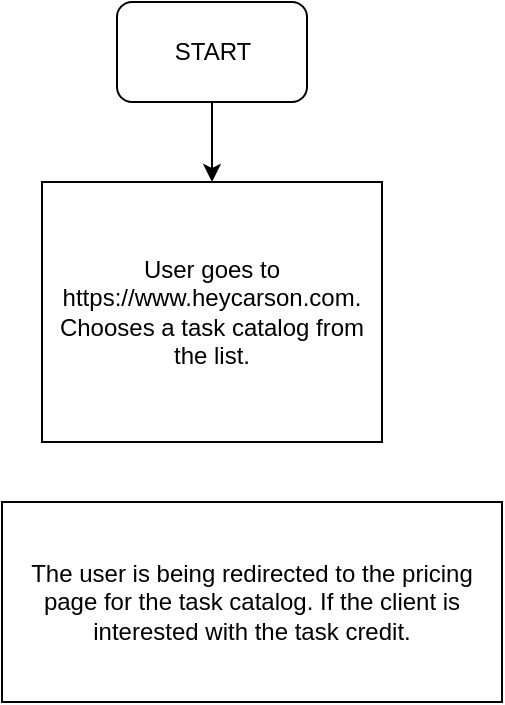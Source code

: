 <mxfile version="12.3.2" type="github" pages="1"><diagram id="fyt--W68wRrkR2d3TCqv" name="Page-1"><mxGraphModel dx="1355" dy="753" grid="1" gridSize="10" guides="1" tooltips="1" connect="1" arrows="1" fold="1" page="1" pageScale="1" pageWidth="850" pageHeight="1100" math="0" shadow="0"><root><mxCell id="0"/><mxCell id="1" parent="0"/><mxCell id="gTEjIB5xSY0H_GCferrW-1" value="User goes to https://www.heycarson.com. Chooses a task catalog from the list." style="rounded=0;whiteSpace=wrap;html=1;" vertex="1" parent="1"><mxGeometry x="60" y="110" width="170" height="130" as="geometry"/></mxCell><mxCell id="gTEjIB5xSY0H_GCferrW-3" style="edgeStyle=orthogonalEdgeStyle;rounded=0;orthogonalLoop=1;jettySize=auto;html=1;exitX=0.5;exitY=1;exitDx=0;exitDy=0;entryX=0.5;entryY=0;entryDx=0;entryDy=0;" edge="1" parent="1" source="gTEjIB5xSY0H_GCferrW-2" target="gTEjIB5xSY0H_GCferrW-1"><mxGeometry relative="1" as="geometry"/></mxCell><mxCell id="gTEjIB5xSY0H_GCferrW-2" value="START" style="rounded=1;whiteSpace=wrap;html=1;" vertex="1" parent="1"><mxGeometry x="97.5" y="20" width="95" height="50" as="geometry"/></mxCell><mxCell id="gTEjIB5xSY0H_GCferrW-4" value="The user is being redirected to the pricing page for the task catalog. If the client is interested with the task credit. " style="rounded=0;whiteSpace=wrap;html=1;" vertex="1" parent="1"><mxGeometry x="40" y="270" width="250" height="100" as="geometry"/></mxCell></root></mxGraphModel></diagram></mxfile>